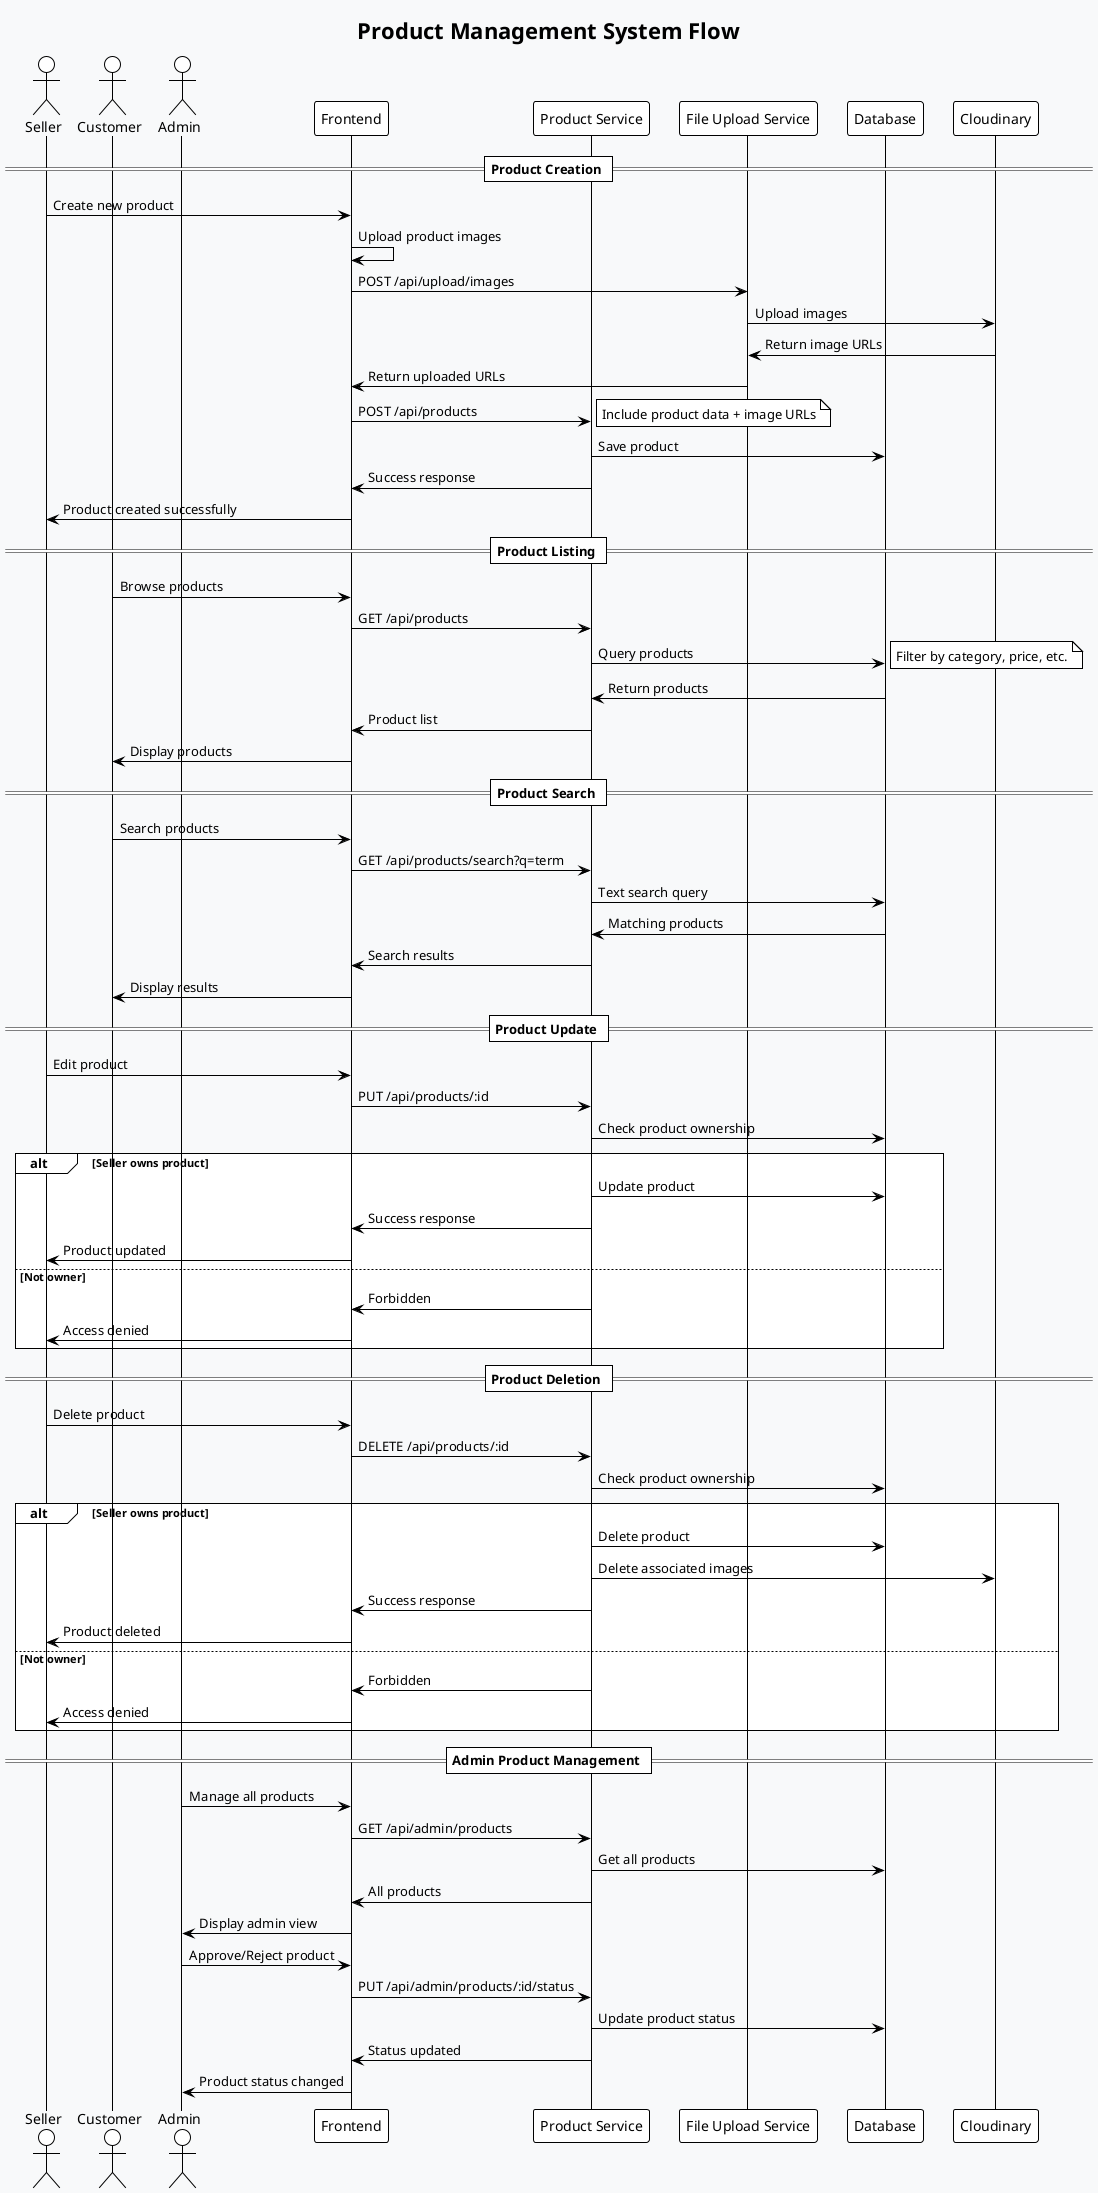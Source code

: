 @startuml Product Management Flow
!theme plain
skinparam backgroundColor #f8f9fa

title Product Management System Flow

actor Seller
actor Customer
actor Admin
participant "Frontend" as Frontend
participant "Product Service" as ProductService
participant "File Upload Service" as FileService
participant "Database" as DB
participant "Cloudinary" as Cloud

== Product Creation ==
Seller -> Frontend: Create new product
Frontend -> Frontend: Upload product images
Frontend -> FileService: POST /api/upload/images
FileService -> Cloud: Upload images
Cloud -> FileService: Return image URLs
FileService -> Frontend: Return uploaded URLs

Frontend -> ProductService: POST /api/products
note right: Include product data + image URLs
ProductService -> DB: Save product
ProductService -> Frontend: Success response
Frontend -> Seller: Product created successfully

== Product Listing ==
Customer -> Frontend: Browse products
Frontend -> ProductService: GET /api/products
ProductService -> DB: Query products
note right: Filter by category, price, etc.
DB -> ProductService: Return products
ProductService -> Frontend: Product list
Frontend -> Customer: Display products

== Product Search ==
Customer -> Frontend: Search products
Frontend -> ProductService: GET /api/products/search?q=term
ProductService -> DB: Text search query
DB -> ProductService: Matching products
ProductService -> Frontend: Search results
Frontend -> Customer: Display results

== Product Update ==
Seller -> Frontend: Edit product
Frontend -> ProductService: PUT /api/products/:id
ProductService -> DB: Check product ownership
alt Seller owns product
    ProductService -> DB: Update product
    ProductService -> Frontend: Success response
    Frontend -> Seller: Product updated
else Not owner
    ProductService -> Frontend: Forbidden
    Frontend -> Seller: Access denied
end

== Product Deletion ==
Seller -> Frontend: Delete product
Frontend -> ProductService: DELETE /api/products/:id
ProductService -> DB: Check product ownership
alt Seller owns product
    ProductService -> DB: Delete product
    ProductService -> Cloud: Delete associated images
    ProductService -> Frontend: Success response
    Frontend -> Seller: Product deleted
else Not owner
    ProductService -> Frontend: Forbidden
    Frontend -> Seller: Access denied
end

== Admin Product Management ==
Admin -> Frontend: Manage all products
Frontend -> ProductService: GET /api/admin/products
ProductService -> DB: Get all products
ProductService -> Frontend: All products
Frontend -> Admin: Display admin view

Admin -> Frontend: Approve/Reject product
Frontend -> ProductService: PUT /api/admin/products/:id/status
ProductService -> DB: Update product status
ProductService -> Frontend: Status updated
Frontend -> Admin: Product status changed

@enduml
